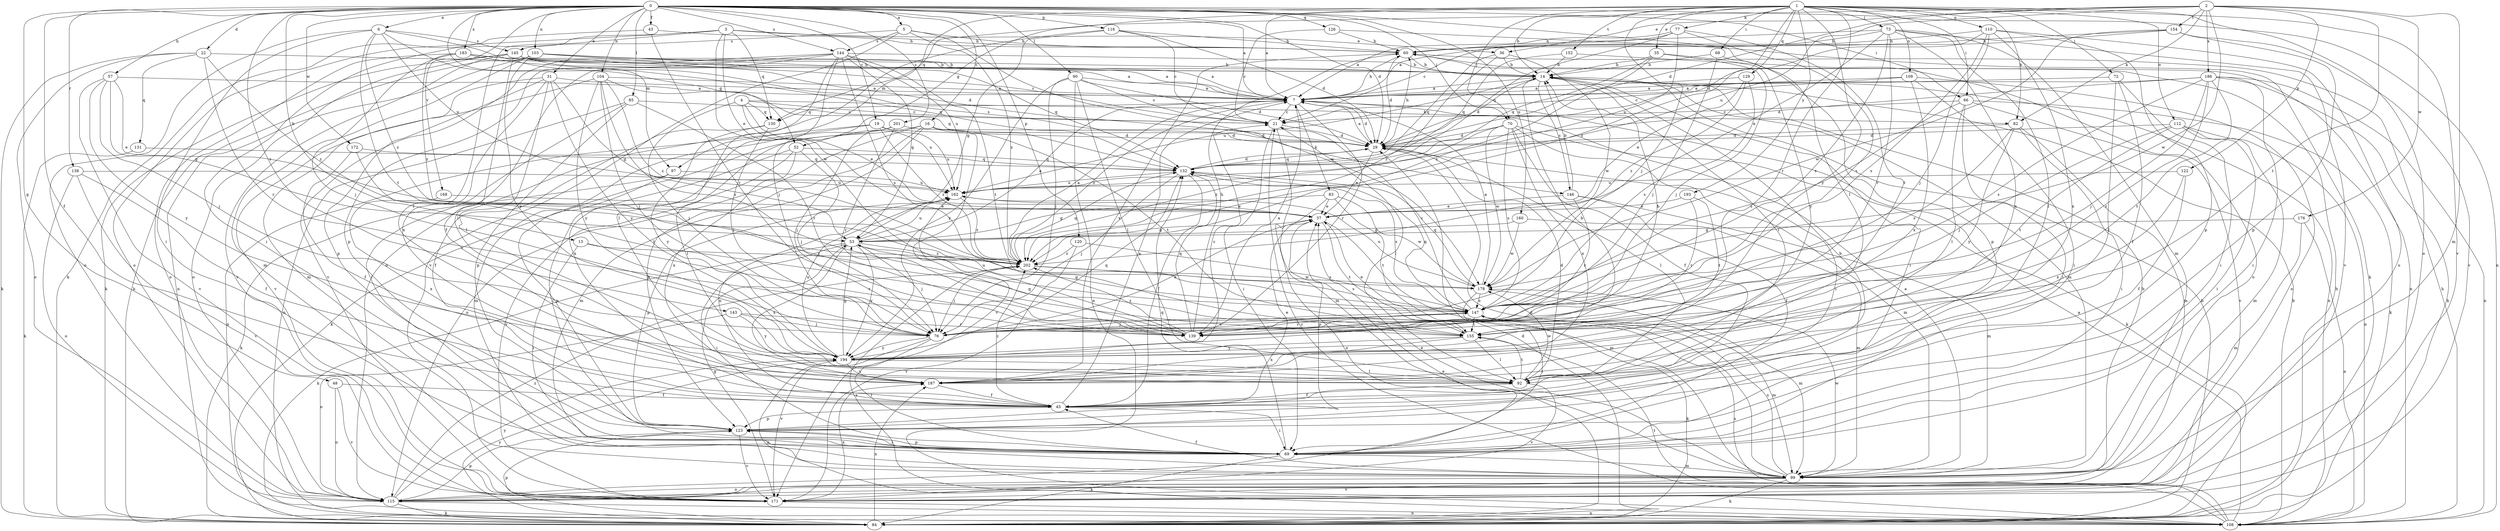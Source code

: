strict digraph  {
0;
1;
2;
3;
4;
5;
6;
7;
13;
14;
16;
19;
21;
22;
29;
31;
35;
36;
37;
43;
45;
48;
52;
53;
57;
60;
66;
68;
69;
70;
72;
73;
76;
77;
82;
83;
84;
85;
90;
92;
97;
99;
103;
104;
108;
109;
110;
112;
115;
116;
120;
122;
123;
126;
129;
130;
131;
132;
138;
139;
143;
144;
145;
146;
147;
152;
154;
155;
160;
162;
168;
171;
172;
176;
178;
183;
186;
187;
193;
194;
201;
202;
0 -> 5  [label=a];
0 -> 6  [label=a];
0 -> 7  [label=a];
0 -> 13  [label=b];
0 -> 16  [label=c];
0 -> 19  [label=c];
0 -> 22  [label=d];
0 -> 29  [label=d];
0 -> 31  [label=e];
0 -> 43  [label=f];
0 -> 45  [label=f];
0 -> 48  [label=g];
0 -> 57  [label=h];
0 -> 66  [label=i];
0 -> 70  [label=j];
0 -> 85  [label=l];
0 -> 90  [label=l];
0 -> 92  [label=l];
0 -> 97  [label=m];
0 -> 103  [label=n];
0 -> 104  [label=n];
0 -> 108  [label=n];
0 -> 116  [label=p];
0 -> 120  [label=p];
0 -> 126  [label=q];
0 -> 138  [label=r];
0 -> 143  [label=s];
0 -> 144  [label=s];
0 -> 160  [label=u];
0 -> 168  [label=v];
0 -> 172  [label=w];
0 -> 183  [label=x];
0 -> 201  [label=z];
1 -> 7  [label=a];
1 -> 14  [label=b];
1 -> 35  [label=e];
1 -> 52  [label=g];
1 -> 66  [label=i];
1 -> 68  [label=i];
1 -> 70  [label=j];
1 -> 72  [label=j];
1 -> 73  [label=j];
1 -> 76  [label=j];
1 -> 77  [label=k];
1 -> 82  [label=k];
1 -> 97  [label=m];
1 -> 109  [label=o];
1 -> 110  [label=o];
1 -> 112  [label=o];
1 -> 115  [label=o];
1 -> 129  [label=q];
1 -> 139  [label=r];
1 -> 152  [label=t];
1 -> 171  [label=v];
1 -> 193  [label=y];
1 -> 194  [label=y];
1 -> 202  [label=z];
2 -> 29  [label=d];
2 -> 36  [label=e];
2 -> 82  [label=k];
2 -> 99  [label=m];
2 -> 122  [label=p];
2 -> 130  [label=q];
2 -> 154  [label=t];
2 -> 155  [label=t];
2 -> 162  [label=u];
2 -> 176  [label=w];
2 -> 178  [label=w];
2 -> 186  [label=x];
3 -> 36  [label=e];
3 -> 37  [label=e];
3 -> 60  [label=h];
3 -> 69  [label=i];
3 -> 92  [label=l];
3 -> 115  [label=o];
3 -> 130  [label=q];
3 -> 178  [label=w];
4 -> 21  [label=c];
4 -> 37  [label=e];
4 -> 76  [label=j];
4 -> 82  [label=k];
4 -> 130  [label=q];
4 -> 162  [label=u];
5 -> 60  [label=h];
5 -> 144  [label=s];
5 -> 145  [label=s];
5 -> 171  [label=v];
5 -> 178  [label=w];
5 -> 202  [label=z];
6 -> 52  [label=g];
6 -> 69  [label=i];
6 -> 115  [label=o];
6 -> 145  [label=s];
6 -> 146  [label=s];
6 -> 155  [label=t];
6 -> 162  [label=u];
6 -> 202  [label=z];
7 -> 21  [label=c];
7 -> 29  [label=d];
7 -> 60  [label=h];
7 -> 83  [label=k];
7 -> 130  [label=q];
7 -> 139  [label=r];
7 -> 202  [label=z];
13 -> 69  [label=i];
13 -> 139  [label=r];
13 -> 202  [label=z];
14 -> 7  [label=a];
14 -> 29  [label=d];
14 -> 69  [label=i];
14 -> 92  [label=l];
14 -> 99  [label=m];
14 -> 108  [label=n];
14 -> 146  [label=s];
14 -> 162  [label=u];
16 -> 29  [label=d];
16 -> 84  [label=k];
16 -> 99  [label=m];
16 -> 115  [label=o];
16 -> 123  [label=p];
16 -> 155  [label=t];
16 -> 171  [label=v];
19 -> 29  [label=d];
19 -> 108  [label=n];
19 -> 162  [label=u];
19 -> 187  [label=x];
19 -> 202  [label=z];
21 -> 29  [label=d];
21 -> 69  [label=i];
21 -> 92  [label=l];
21 -> 99  [label=m];
22 -> 14  [label=b];
22 -> 84  [label=k];
22 -> 115  [label=o];
22 -> 131  [label=q];
22 -> 139  [label=r];
22 -> 202  [label=z];
29 -> 7  [label=a];
29 -> 37  [label=e];
29 -> 60  [label=h];
29 -> 92  [label=l];
29 -> 99  [label=m];
29 -> 132  [label=q];
31 -> 7  [label=a];
31 -> 53  [label=g];
31 -> 92  [label=l];
31 -> 99  [label=m];
31 -> 123  [label=p];
31 -> 187  [label=x];
31 -> 194  [label=y];
35 -> 14  [label=b];
35 -> 76  [label=j];
35 -> 132  [label=q];
35 -> 194  [label=y];
35 -> 202  [label=z];
36 -> 14  [label=b];
36 -> 132  [label=q];
36 -> 178  [label=w];
36 -> 202  [label=z];
37 -> 53  [label=g];
37 -> 99  [label=m];
37 -> 123  [label=p];
37 -> 155  [label=t];
43 -> 60  [label=h];
43 -> 84  [label=k];
43 -> 139  [label=r];
45 -> 7  [label=a];
45 -> 37  [label=e];
45 -> 69  [label=i];
45 -> 123  [label=p];
45 -> 162  [label=u];
45 -> 202  [label=z];
48 -> 45  [label=f];
48 -> 115  [label=o];
48 -> 171  [label=v];
52 -> 69  [label=i];
52 -> 76  [label=j];
52 -> 132  [label=q];
52 -> 171  [label=v];
52 -> 187  [label=x];
53 -> 7  [label=a];
53 -> 69  [label=i];
53 -> 76  [label=j];
53 -> 84  [label=k];
53 -> 162  [label=u];
53 -> 187  [label=x];
53 -> 194  [label=y];
53 -> 202  [label=z];
57 -> 7  [label=a];
57 -> 37  [label=e];
57 -> 53  [label=g];
57 -> 76  [label=j];
57 -> 171  [label=v];
57 -> 194  [label=y];
60 -> 14  [label=b];
60 -> 29  [label=d];
60 -> 108  [label=n];
60 -> 187  [label=x];
66 -> 21  [label=c];
66 -> 69  [label=i];
66 -> 84  [label=k];
66 -> 92  [label=l];
66 -> 147  [label=s];
66 -> 171  [label=v];
68 -> 14  [label=b];
68 -> 76  [label=j];
68 -> 123  [label=p];
69 -> 84  [label=k];
69 -> 99  [label=m];
69 -> 123  [label=p];
69 -> 132  [label=q];
70 -> 29  [label=d];
70 -> 45  [label=f];
70 -> 69  [label=i];
70 -> 84  [label=k];
70 -> 147  [label=s];
70 -> 178  [label=w];
70 -> 187  [label=x];
70 -> 202  [label=z];
72 -> 7  [label=a];
72 -> 45  [label=f];
72 -> 69  [label=i];
72 -> 92  [label=l];
73 -> 7  [label=a];
73 -> 37  [label=e];
73 -> 60  [label=h];
73 -> 92  [label=l];
73 -> 99  [label=m];
73 -> 139  [label=r];
73 -> 147  [label=s];
73 -> 171  [label=v];
73 -> 187  [label=x];
76 -> 37  [label=e];
76 -> 69  [label=i];
76 -> 147  [label=s];
76 -> 171  [label=v];
76 -> 194  [label=y];
77 -> 21  [label=c];
77 -> 60  [label=h];
77 -> 132  [label=q];
77 -> 147  [label=s];
77 -> 155  [label=t];
77 -> 162  [label=u];
82 -> 29  [label=d];
82 -> 69  [label=i];
82 -> 99  [label=m];
82 -> 147  [label=s];
82 -> 194  [label=y];
83 -> 37  [label=e];
83 -> 53  [label=g];
83 -> 115  [label=o];
83 -> 155  [label=t];
83 -> 178  [label=w];
84 -> 14  [label=b];
84 -> 29  [label=d];
84 -> 37  [label=e];
84 -> 60  [label=h];
84 -> 123  [label=p];
84 -> 187  [label=x];
84 -> 194  [label=y];
85 -> 21  [label=c];
85 -> 69  [label=i];
85 -> 108  [label=n];
85 -> 123  [label=p];
85 -> 139  [label=r];
90 -> 7  [label=a];
90 -> 21  [label=c];
90 -> 29  [label=d];
90 -> 76  [label=j];
90 -> 92  [label=l];
90 -> 108  [label=n];
90 -> 194  [label=y];
92 -> 29  [label=d];
92 -> 45  [label=f];
92 -> 155  [label=t];
92 -> 171  [label=v];
92 -> 178  [label=w];
97 -> 84  [label=k];
97 -> 123  [label=p];
97 -> 162  [label=u];
99 -> 7  [label=a];
99 -> 29  [label=d];
99 -> 37  [label=e];
99 -> 45  [label=f];
99 -> 84  [label=k];
99 -> 115  [label=o];
99 -> 147  [label=s];
99 -> 171  [label=v];
99 -> 178  [label=w];
103 -> 7  [label=a];
103 -> 14  [label=b];
103 -> 84  [label=k];
103 -> 99  [label=m];
103 -> 108  [label=n];
103 -> 132  [label=q];
103 -> 194  [label=y];
104 -> 7  [label=a];
104 -> 76  [label=j];
104 -> 132  [label=q];
104 -> 147  [label=s];
104 -> 171  [label=v];
104 -> 194  [label=y];
104 -> 202  [label=z];
108 -> 7  [label=a];
108 -> 14  [label=b];
108 -> 21  [label=c];
108 -> 60  [label=h];
108 -> 147  [label=s];
108 -> 155  [label=t];
108 -> 202  [label=z];
109 -> 7  [label=a];
109 -> 21  [label=c];
109 -> 69  [label=i];
109 -> 115  [label=o];
109 -> 187  [label=x];
110 -> 29  [label=d];
110 -> 60  [label=h];
110 -> 76  [label=j];
110 -> 115  [label=o];
110 -> 123  [label=p];
110 -> 147  [label=s];
110 -> 187  [label=x];
112 -> 29  [label=d];
112 -> 69  [label=i];
112 -> 76  [label=j];
112 -> 99  [label=m];
112 -> 108  [label=n];
112 -> 155  [label=t];
115 -> 14  [label=b];
115 -> 84  [label=k];
115 -> 108  [label=n];
115 -> 123  [label=p];
115 -> 194  [label=y];
115 -> 202  [label=z];
116 -> 21  [label=c];
116 -> 29  [label=d];
116 -> 53  [label=g];
116 -> 60  [label=h];
116 -> 115  [label=o];
120 -> 147  [label=s];
120 -> 171  [label=v];
120 -> 202  [label=z];
122 -> 45  [label=f];
122 -> 162  [label=u];
122 -> 187  [label=x];
123 -> 14  [label=b];
123 -> 69  [label=i];
123 -> 171  [label=v];
126 -> 21  [label=c];
126 -> 60  [label=h];
126 -> 84  [label=k];
129 -> 7  [label=a];
129 -> 37  [label=e];
129 -> 147  [label=s];
129 -> 202  [label=z];
130 -> 45  [label=f];
130 -> 76  [label=j];
130 -> 194  [label=y];
131 -> 84  [label=k];
131 -> 132  [label=q];
132 -> 29  [label=d];
132 -> 45  [label=f];
132 -> 76  [label=j];
132 -> 147  [label=s];
132 -> 162  [label=u];
138 -> 45  [label=f];
138 -> 115  [label=o];
138 -> 162  [label=u];
138 -> 171  [label=v];
139 -> 7  [label=a];
139 -> 14  [label=b];
139 -> 53  [label=g];
139 -> 60  [label=h];
139 -> 132  [label=q];
139 -> 162  [label=u];
139 -> 202  [label=z];
143 -> 76  [label=j];
143 -> 115  [label=o];
143 -> 139  [label=r];
143 -> 194  [label=y];
144 -> 14  [label=b];
144 -> 45  [label=f];
144 -> 53  [label=g];
144 -> 76  [label=j];
144 -> 92  [label=l];
144 -> 123  [label=p];
144 -> 147  [label=s];
144 -> 155  [label=t];
144 -> 162  [label=u];
144 -> 171  [label=v];
145 -> 7  [label=a];
145 -> 14  [label=b];
145 -> 21  [label=c];
145 -> 29  [label=d];
145 -> 84  [label=k];
145 -> 92  [label=l];
145 -> 115  [label=o];
145 -> 171  [label=v];
146 -> 14  [label=b];
146 -> 37  [label=e];
146 -> 45  [label=f];
146 -> 99  [label=m];
146 -> 139  [label=r];
147 -> 21  [label=c];
147 -> 53  [label=g];
147 -> 76  [label=j];
147 -> 84  [label=k];
147 -> 99  [label=m];
147 -> 132  [label=q];
147 -> 139  [label=r];
147 -> 155  [label=t];
152 -> 14  [label=b];
152 -> 115  [label=o];
152 -> 132  [label=q];
154 -> 7  [label=a];
154 -> 60  [label=h];
154 -> 123  [label=p];
154 -> 171  [label=v];
154 -> 178  [label=w];
155 -> 37  [label=e];
155 -> 92  [label=l];
155 -> 187  [label=x];
155 -> 194  [label=y];
160 -> 53  [label=g];
160 -> 99  [label=m];
160 -> 178  [label=w];
162 -> 37  [label=e];
162 -> 123  [label=p];
162 -> 202  [label=z];
168 -> 37  [label=e];
168 -> 187  [label=x];
171 -> 53  [label=g];
171 -> 108  [label=n];
171 -> 187  [label=x];
172 -> 45  [label=f];
172 -> 132  [label=q];
172 -> 155  [label=t];
176 -> 53  [label=g];
176 -> 99  [label=m];
176 -> 108  [label=n];
178 -> 7  [label=a];
178 -> 69  [label=i];
178 -> 99  [label=m];
178 -> 132  [label=q];
178 -> 147  [label=s];
178 -> 162  [label=u];
183 -> 7  [label=a];
183 -> 14  [label=b];
183 -> 76  [label=j];
183 -> 115  [label=o];
183 -> 132  [label=q];
183 -> 202  [label=z];
186 -> 7  [label=a];
186 -> 29  [label=d];
186 -> 69  [label=i];
186 -> 76  [label=j];
186 -> 84  [label=k];
186 -> 108  [label=n];
186 -> 139  [label=r];
186 -> 147  [label=s];
186 -> 155  [label=t];
187 -> 45  [label=f];
193 -> 37  [label=e];
193 -> 139  [label=r];
193 -> 155  [label=t];
194 -> 14  [label=b];
194 -> 21  [label=c];
194 -> 53  [label=g];
194 -> 92  [label=l];
194 -> 108  [label=n];
194 -> 132  [label=q];
194 -> 162  [label=u];
194 -> 187  [label=x];
201 -> 29  [label=d];
201 -> 76  [label=j];
201 -> 92  [label=l];
201 -> 99  [label=m];
201 -> 139  [label=r];
202 -> 7  [label=a];
202 -> 76  [label=j];
202 -> 132  [label=q];
202 -> 147  [label=s];
202 -> 178  [label=w];
}
